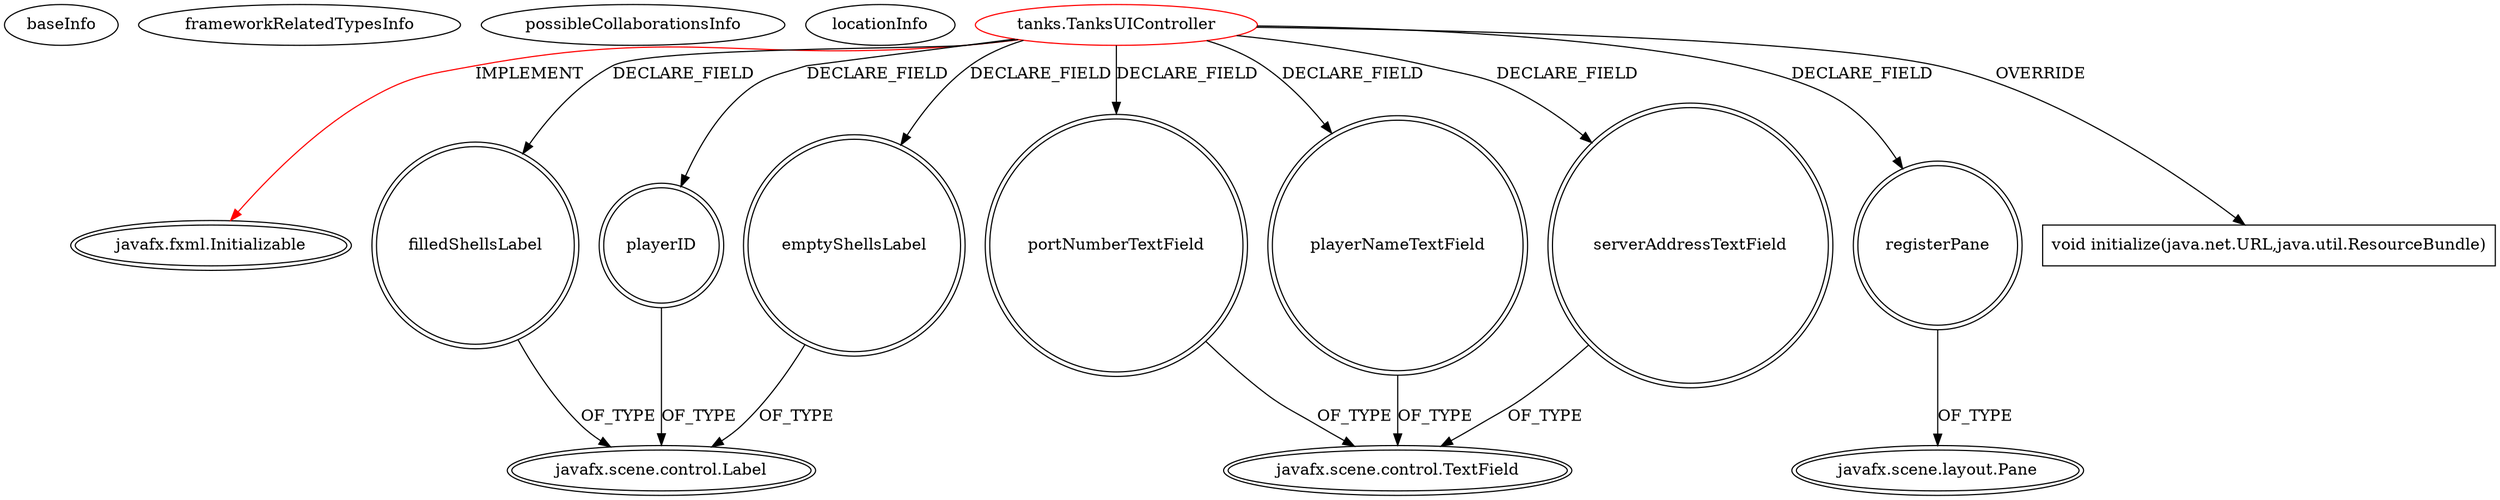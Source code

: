 digraph {
baseInfo[graphId=3591,category="extension_graph",isAnonymous=false,possibleRelation=false]
frameworkRelatedTypesInfo[0="javafx.fxml.Initializable"]
possibleCollaborationsInfo[]
locationInfo[projectName="mckinley-olsen-CS5200_Tanks",filePath="/mckinley-olsen-CS5200_Tanks/CS5200_Tanks-master/Implementation/TanksClient/src/tanks/TanksUIController.java",contextSignature="TanksUIController",graphId="3591"]
0[label="tanks.TanksUIController",vertexType="ROOT_CLIENT_CLASS_DECLARATION",isFrameworkType=false,color=red]
1[label="javafx.fxml.Initializable",vertexType="FRAMEWORK_INTERFACE_TYPE",isFrameworkType=true,peripheries=2]
2[label="emptyShellsLabel",vertexType="FIELD_DECLARATION",isFrameworkType=true,peripheries=2,shape=circle]
3[label="javafx.scene.control.Label",vertexType="FRAMEWORK_CLASS_TYPE",isFrameworkType=true,peripheries=2]
4[label="filledShellsLabel",vertexType="FIELD_DECLARATION",isFrameworkType=true,peripheries=2,shape=circle]
6[label="playerID",vertexType="FIELD_DECLARATION",isFrameworkType=true,peripheries=2,shape=circle]
8[label="playerNameTextField",vertexType="FIELD_DECLARATION",isFrameworkType=true,peripheries=2,shape=circle]
9[label="javafx.scene.control.TextField",vertexType="FRAMEWORK_CLASS_TYPE",isFrameworkType=true,peripheries=2]
10[label="portNumberTextField",vertexType="FIELD_DECLARATION",isFrameworkType=true,peripheries=2,shape=circle]
12[label="registerPane",vertexType="FIELD_DECLARATION",isFrameworkType=true,peripheries=2,shape=circle]
13[label="javafx.scene.layout.Pane",vertexType="FRAMEWORK_CLASS_TYPE",isFrameworkType=true,peripheries=2]
14[label="serverAddressTextField",vertexType="FIELD_DECLARATION",isFrameworkType=true,peripheries=2,shape=circle]
16[label="void initialize(java.net.URL,java.util.ResourceBundle)",vertexType="OVERRIDING_METHOD_DECLARATION",isFrameworkType=false,shape=box]
0->1[label="IMPLEMENT",color=red]
0->2[label="DECLARE_FIELD"]
2->3[label="OF_TYPE"]
0->4[label="DECLARE_FIELD"]
4->3[label="OF_TYPE"]
0->6[label="DECLARE_FIELD"]
6->3[label="OF_TYPE"]
0->8[label="DECLARE_FIELD"]
8->9[label="OF_TYPE"]
0->10[label="DECLARE_FIELD"]
10->9[label="OF_TYPE"]
0->12[label="DECLARE_FIELD"]
12->13[label="OF_TYPE"]
0->14[label="DECLARE_FIELD"]
14->9[label="OF_TYPE"]
0->16[label="OVERRIDE"]
}
